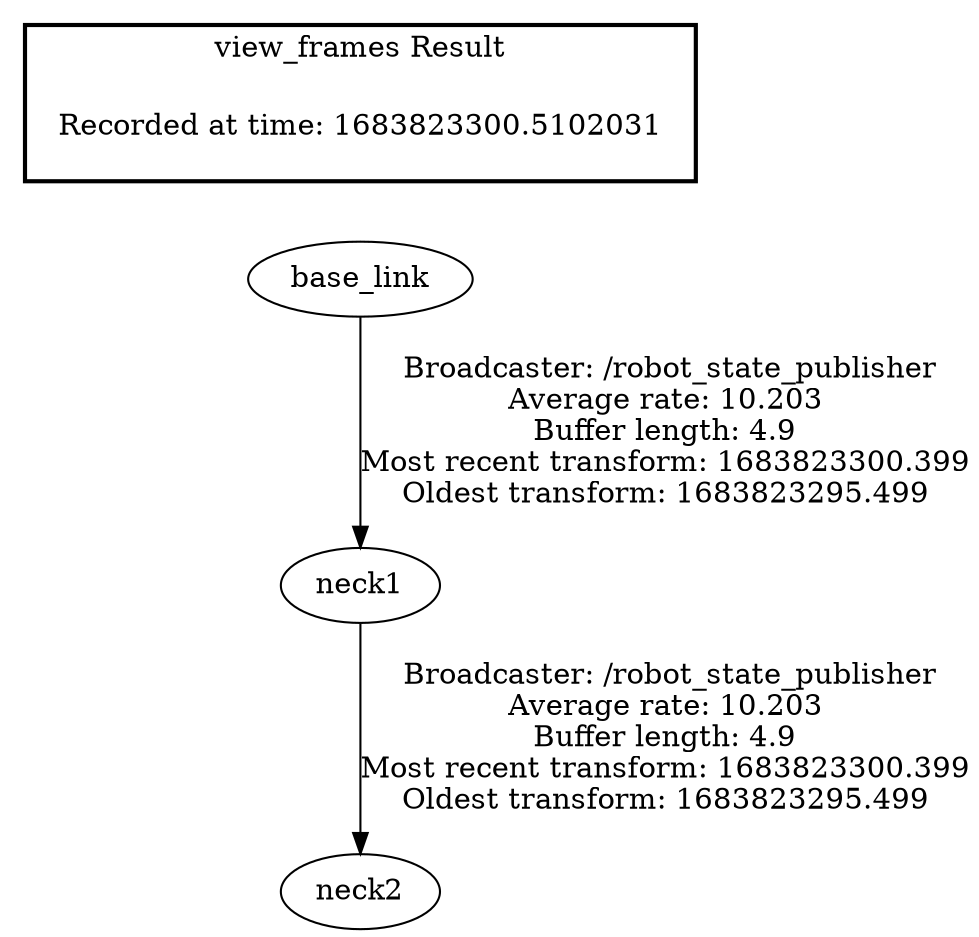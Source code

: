 digraph G {
"base_link" -> "neck1"[label=" Broadcaster: /robot_state_publisher\nAverage rate: 10.203\nBuffer length: 4.9\nMost recent transform: 1683823300.399\nOldest transform: 1683823295.499\n"];
"neck1" -> "neck2"[label=" Broadcaster: /robot_state_publisher\nAverage rate: 10.203\nBuffer length: 4.9\nMost recent transform: 1683823300.399\nOldest transform: 1683823295.499\n"];
edge [style=invis];
 subgraph cluster_legend { style=bold; color=black; label ="view_frames Result";
"Recorded at time: 1683823300.5102031"[ shape=plaintext ] ;
}->"base_link";
}